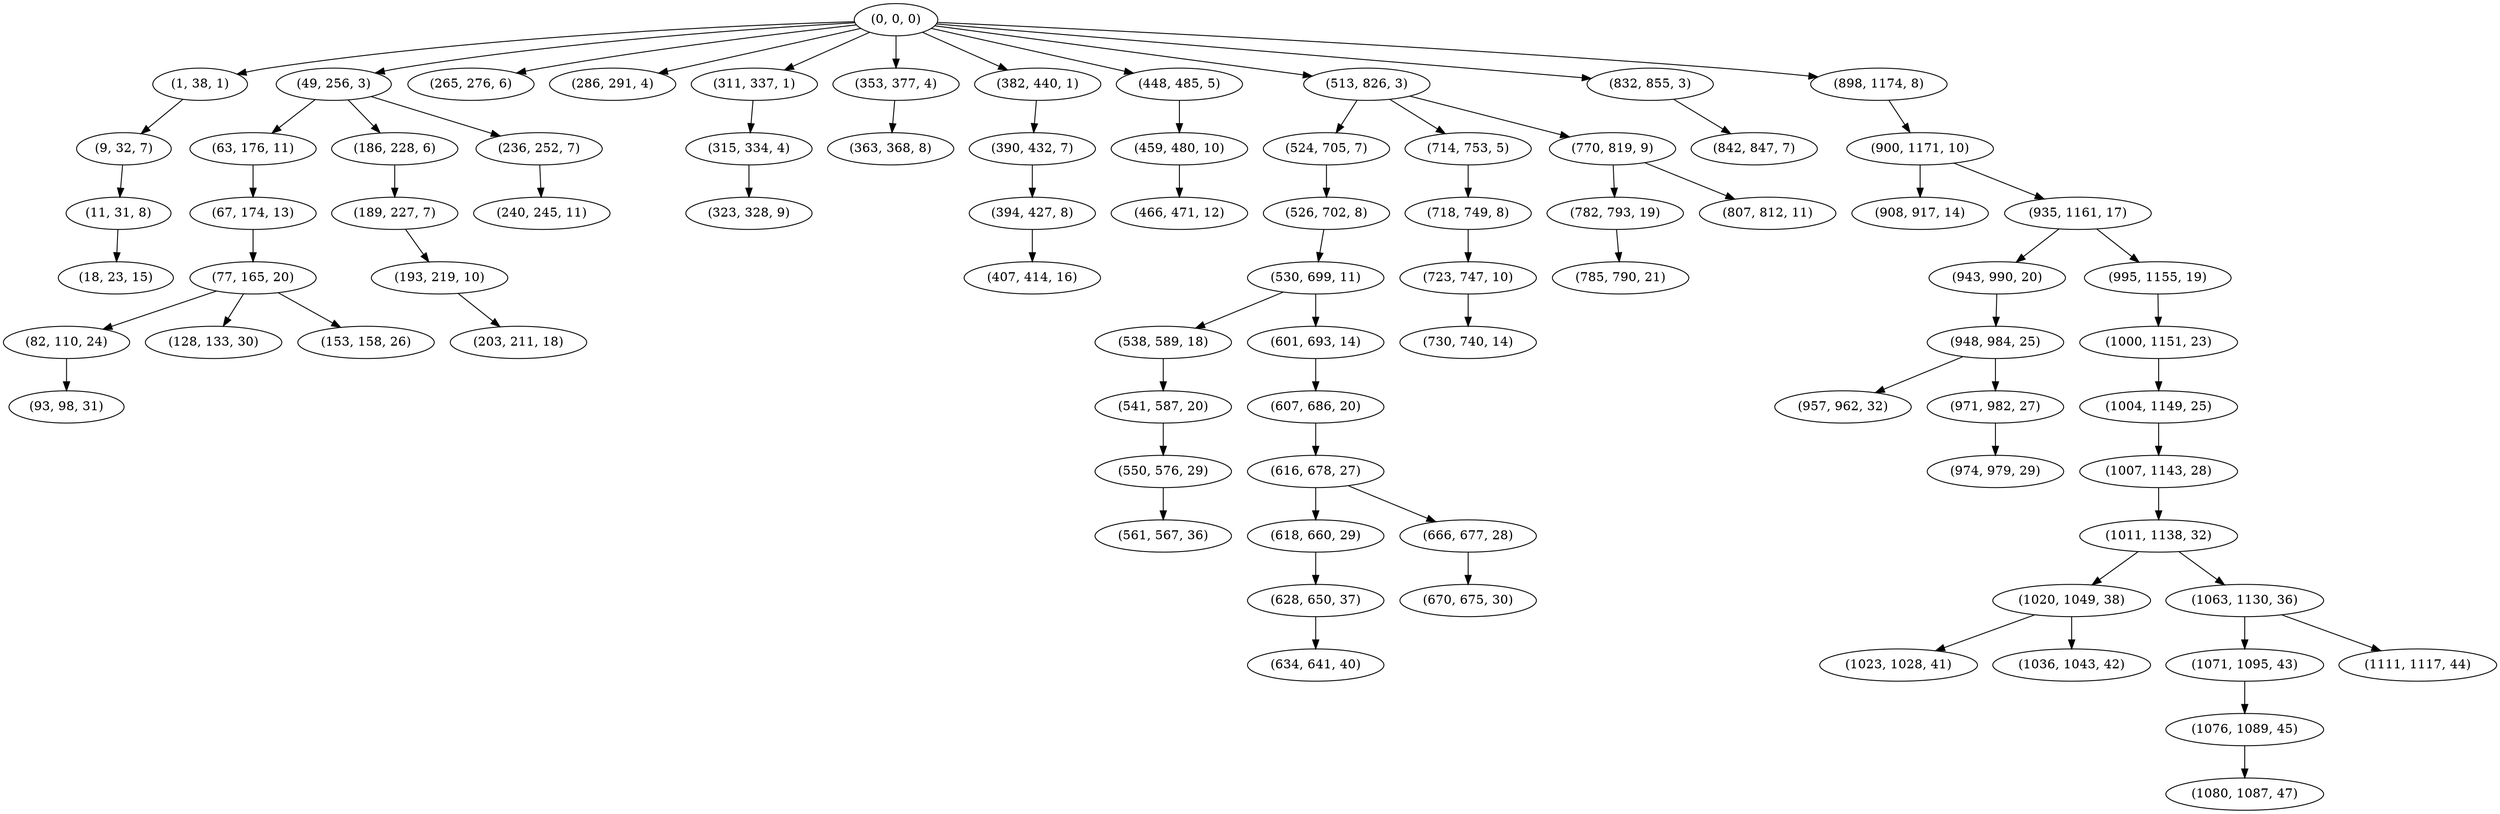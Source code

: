 digraph tree {
    "(0, 0, 0)";
    "(1, 38, 1)";
    "(9, 32, 7)";
    "(11, 31, 8)";
    "(18, 23, 15)";
    "(49, 256, 3)";
    "(63, 176, 11)";
    "(67, 174, 13)";
    "(77, 165, 20)";
    "(82, 110, 24)";
    "(93, 98, 31)";
    "(128, 133, 30)";
    "(153, 158, 26)";
    "(186, 228, 6)";
    "(189, 227, 7)";
    "(193, 219, 10)";
    "(203, 211, 18)";
    "(236, 252, 7)";
    "(240, 245, 11)";
    "(265, 276, 6)";
    "(286, 291, 4)";
    "(311, 337, 1)";
    "(315, 334, 4)";
    "(323, 328, 9)";
    "(353, 377, 4)";
    "(363, 368, 8)";
    "(382, 440, 1)";
    "(390, 432, 7)";
    "(394, 427, 8)";
    "(407, 414, 16)";
    "(448, 485, 5)";
    "(459, 480, 10)";
    "(466, 471, 12)";
    "(513, 826, 3)";
    "(524, 705, 7)";
    "(526, 702, 8)";
    "(530, 699, 11)";
    "(538, 589, 18)";
    "(541, 587, 20)";
    "(550, 576, 29)";
    "(561, 567, 36)";
    "(601, 693, 14)";
    "(607, 686, 20)";
    "(616, 678, 27)";
    "(618, 660, 29)";
    "(628, 650, 37)";
    "(634, 641, 40)";
    "(666, 677, 28)";
    "(670, 675, 30)";
    "(714, 753, 5)";
    "(718, 749, 8)";
    "(723, 747, 10)";
    "(730, 740, 14)";
    "(770, 819, 9)";
    "(782, 793, 19)";
    "(785, 790, 21)";
    "(807, 812, 11)";
    "(832, 855, 3)";
    "(842, 847, 7)";
    "(898, 1174, 8)";
    "(900, 1171, 10)";
    "(908, 917, 14)";
    "(935, 1161, 17)";
    "(943, 990, 20)";
    "(948, 984, 25)";
    "(957, 962, 32)";
    "(971, 982, 27)";
    "(974, 979, 29)";
    "(995, 1155, 19)";
    "(1000, 1151, 23)";
    "(1004, 1149, 25)";
    "(1007, 1143, 28)";
    "(1011, 1138, 32)";
    "(1020, 1049, 38)";
    "(1023, 1028, 41)";
    "(1036, 1043, 42)";
    "(1063, 1130, 36)";
    "(1071, 1095, 43)";
    "(1076, 1089, 45)";
    "(1080, 1087, 47)";
    "(1111, 1117, 44)";
    "(0, 0, 0)" -> "(1, 38, 1)";
    "(0, 0, 0)" -> "(49, 256, 3)";
    "(0, 0, 0)" -> "(265, 276, 6)";
    "(0, 0, 0)" -> "(286, 291, 4)";
    "(0, 0, 0)" -> "(311, 337, 1)";
    "(0, 0, 0)" -> "(353, 377, 4)";
    "(0, 0, 0)" -> "(382, 440, 1)";
    "(0, 0, 0)" -> "(448, 485, 5)";
    "(0, 0, 0)" -> "(513, 826, 3)";
    "(0, 0, 0)" -> "(832, 855, 3)";
    "(0, 0, 0)" -> "(898, 1174, 8)";
    "(1, 38, 1)" -> "(9, 32, 7)";
    "(9, 32, 7)" -> "(11, 31, 8)";
    "(11, 31, 8)" -> "(18, 23, 15)";
    "(49, 256, 3)" -> "(63, 176, 11)";
    "(49, 256, 3)" -> "(186, 228, 6)";
    "(49, 256, 3)" -> "(236, 252, 7)";
    "(63, 176, 11)" -> "(67, 174, 13)";
    "(67, 174, 13)" -> "(77, 165, 20)";
    "(77, 165, 20)" -> "(82, 110, 24)";
    "(77, 165, 20)" -> "(128, 133, 30)";
    "(77, 165, 20)" -> "(153, 158, 26)";
    "(82, 110, 24)" -> "(93, 98, 31)";
    "(186, 228, 6)" -> "(189, 227, 7)";
    "(189, 227, 7)" -> "(193, 219, 10)";
    "(193, 219, 10)" -> "(203, 211, 18)";
    "(236, 252, 7)" -> "(240, 245, 11)";
    "(311, 337, 1)" -> "(315, 334, 4)";
    "(315, 334, 4)" -> "(323, 328, 9)";
    "(353, 377, 4)" -> "(363, 368, 8)";
    "(382, 440, 1)" -> "(390, 432, 7)";
    "(390, 432, 7)" -> "(394, 427, 8)";
    "(394, 427, 8)" -> "(407, 414, 16)";
    "(448, 485, 5)" -> "(459, 480, 10)";
    "(459, 480, 10)" -> "(466, 471, 12)";
    "(513, 826, 3)" -> "(524, 705, 7)";
    "(513, 826, 3)" -> "(714, 753, 5)";
    "(513, 826, 3)" -> "(770, 819, 9)";
    "(524, 705, 7)" -> "(526, 702, 8)";
    "(526, 702, 8)" -> "(530, 699, 11)";
    "(530, 699, 11)" -> "(538, 589, 18)";
    "(530, 699, 11)" -> "(601, 693, 14)";
    "(538, 589, 18)" -> "(541, 587, 20)";
    "(541, 587, 20)" -> "(550, 576, 29)";
    "(550, 576, 29)" -> "(561, 567, 36)";
    "(601, 693, 14)" -> "(607, 686, 20)";
    "(607, 686, 20)" -> "(616, 678, 27)";
    "(616, 678, 27)" -> "(618, 660, 29)";
    "(616, 678, 27)" -> "(666, 677, 28)";
    "(618, 660, 29)" -> "(628, 650, 37)";
    "(628, 650, 37)" -> "(634, 641, 40)";
    "(666, 677, 28)" -> "(670, 675, 30)";
    "(714, 753, 5)" -> "(718, 749, 8)";
    "(718, 749, 8)" -> "(723, 747, 10)";
    "(723, 747, 10)" -> "(730, 740, 14)";
    "(770, 819, 9)" -> "(782, 793, 19)";
    "(770, 819, 9)" -> "(807, 812, 11)";
    "(782, 793, 19)" -> "(785, 790, 21)";
    "(832, 855, 3)" -> "(842, 847, 7)";
    "(898, 1174, 8)" -> "(900, 1171, 10)";
    "(900, 1171, 10)" -> "(908, 917, 14)";
    "(900, 1171, 10)" -> "(935, 1161, 17)";
    "(935, 1161, 17)" -> "(943, 990, 20)";
    "(935, 1161, 17)" -> "(995, 1155, 19)";
    "(943, 990, 20)" -> "(948, 984, 25)";
    "(948, 984, 25)" -> "(957, 962, 32)";
    "(948, 984, 25)" -> "(971, 982, 27)";
    "(971, 982, 27)" -> "(974, 979, 29)";
    "(995, 1155, 19)" -> "(1000, 1151, 23)";
    "(1000, 1151, 23)" -> "(1004, 1149, 25)";
    "(1004, 1149, 25)" -> "(1007, 1143, 28)";
    "(1007, 1143, 28)" -> "(1011, 1138, 32)";
    "(1011, 1138, 32)" -> "(1020, 1049, 38)";
    "(1011, 1138, 32)" -> "(1063, 1130, 36)";
    "(1020, 1049, 38)" -> "(1023, 1028, 41)";
    "(1020, 1049, 38)" -> "(1036, 1043, 42)";
    "(1063, 1130, 36)" -> "(1071, 1095, 43)";
    "(1063, 1130, 36)" -> "(1111, 1117, 44)";
    "(1071, 1095, 43)" -> "(1076, 1089, 45)";
    "(1076, 1089, 45)" -> "(1080, 1087, 47)";
}
